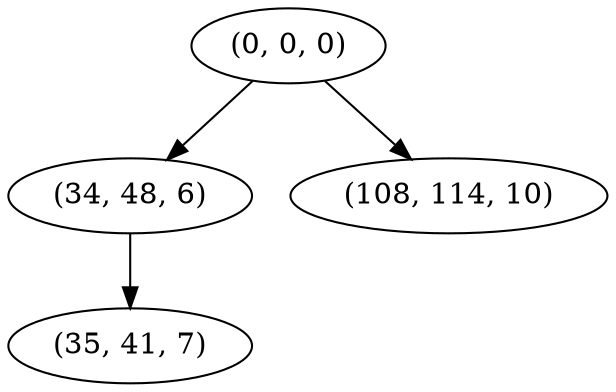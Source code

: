 digraph tree {
    "(0, 0, 0)";
    "(34, 48, 6)";
    "(35, 41, 7)";
    "(108, 114, 10)";
    "(0, 0, 0)" -> "(34, 48, 6)";
    "(0, 0, 0)" -> "(108, 114, 10)";
    "(34, 48, 6)" -> "(35, 41, 7)";
}
